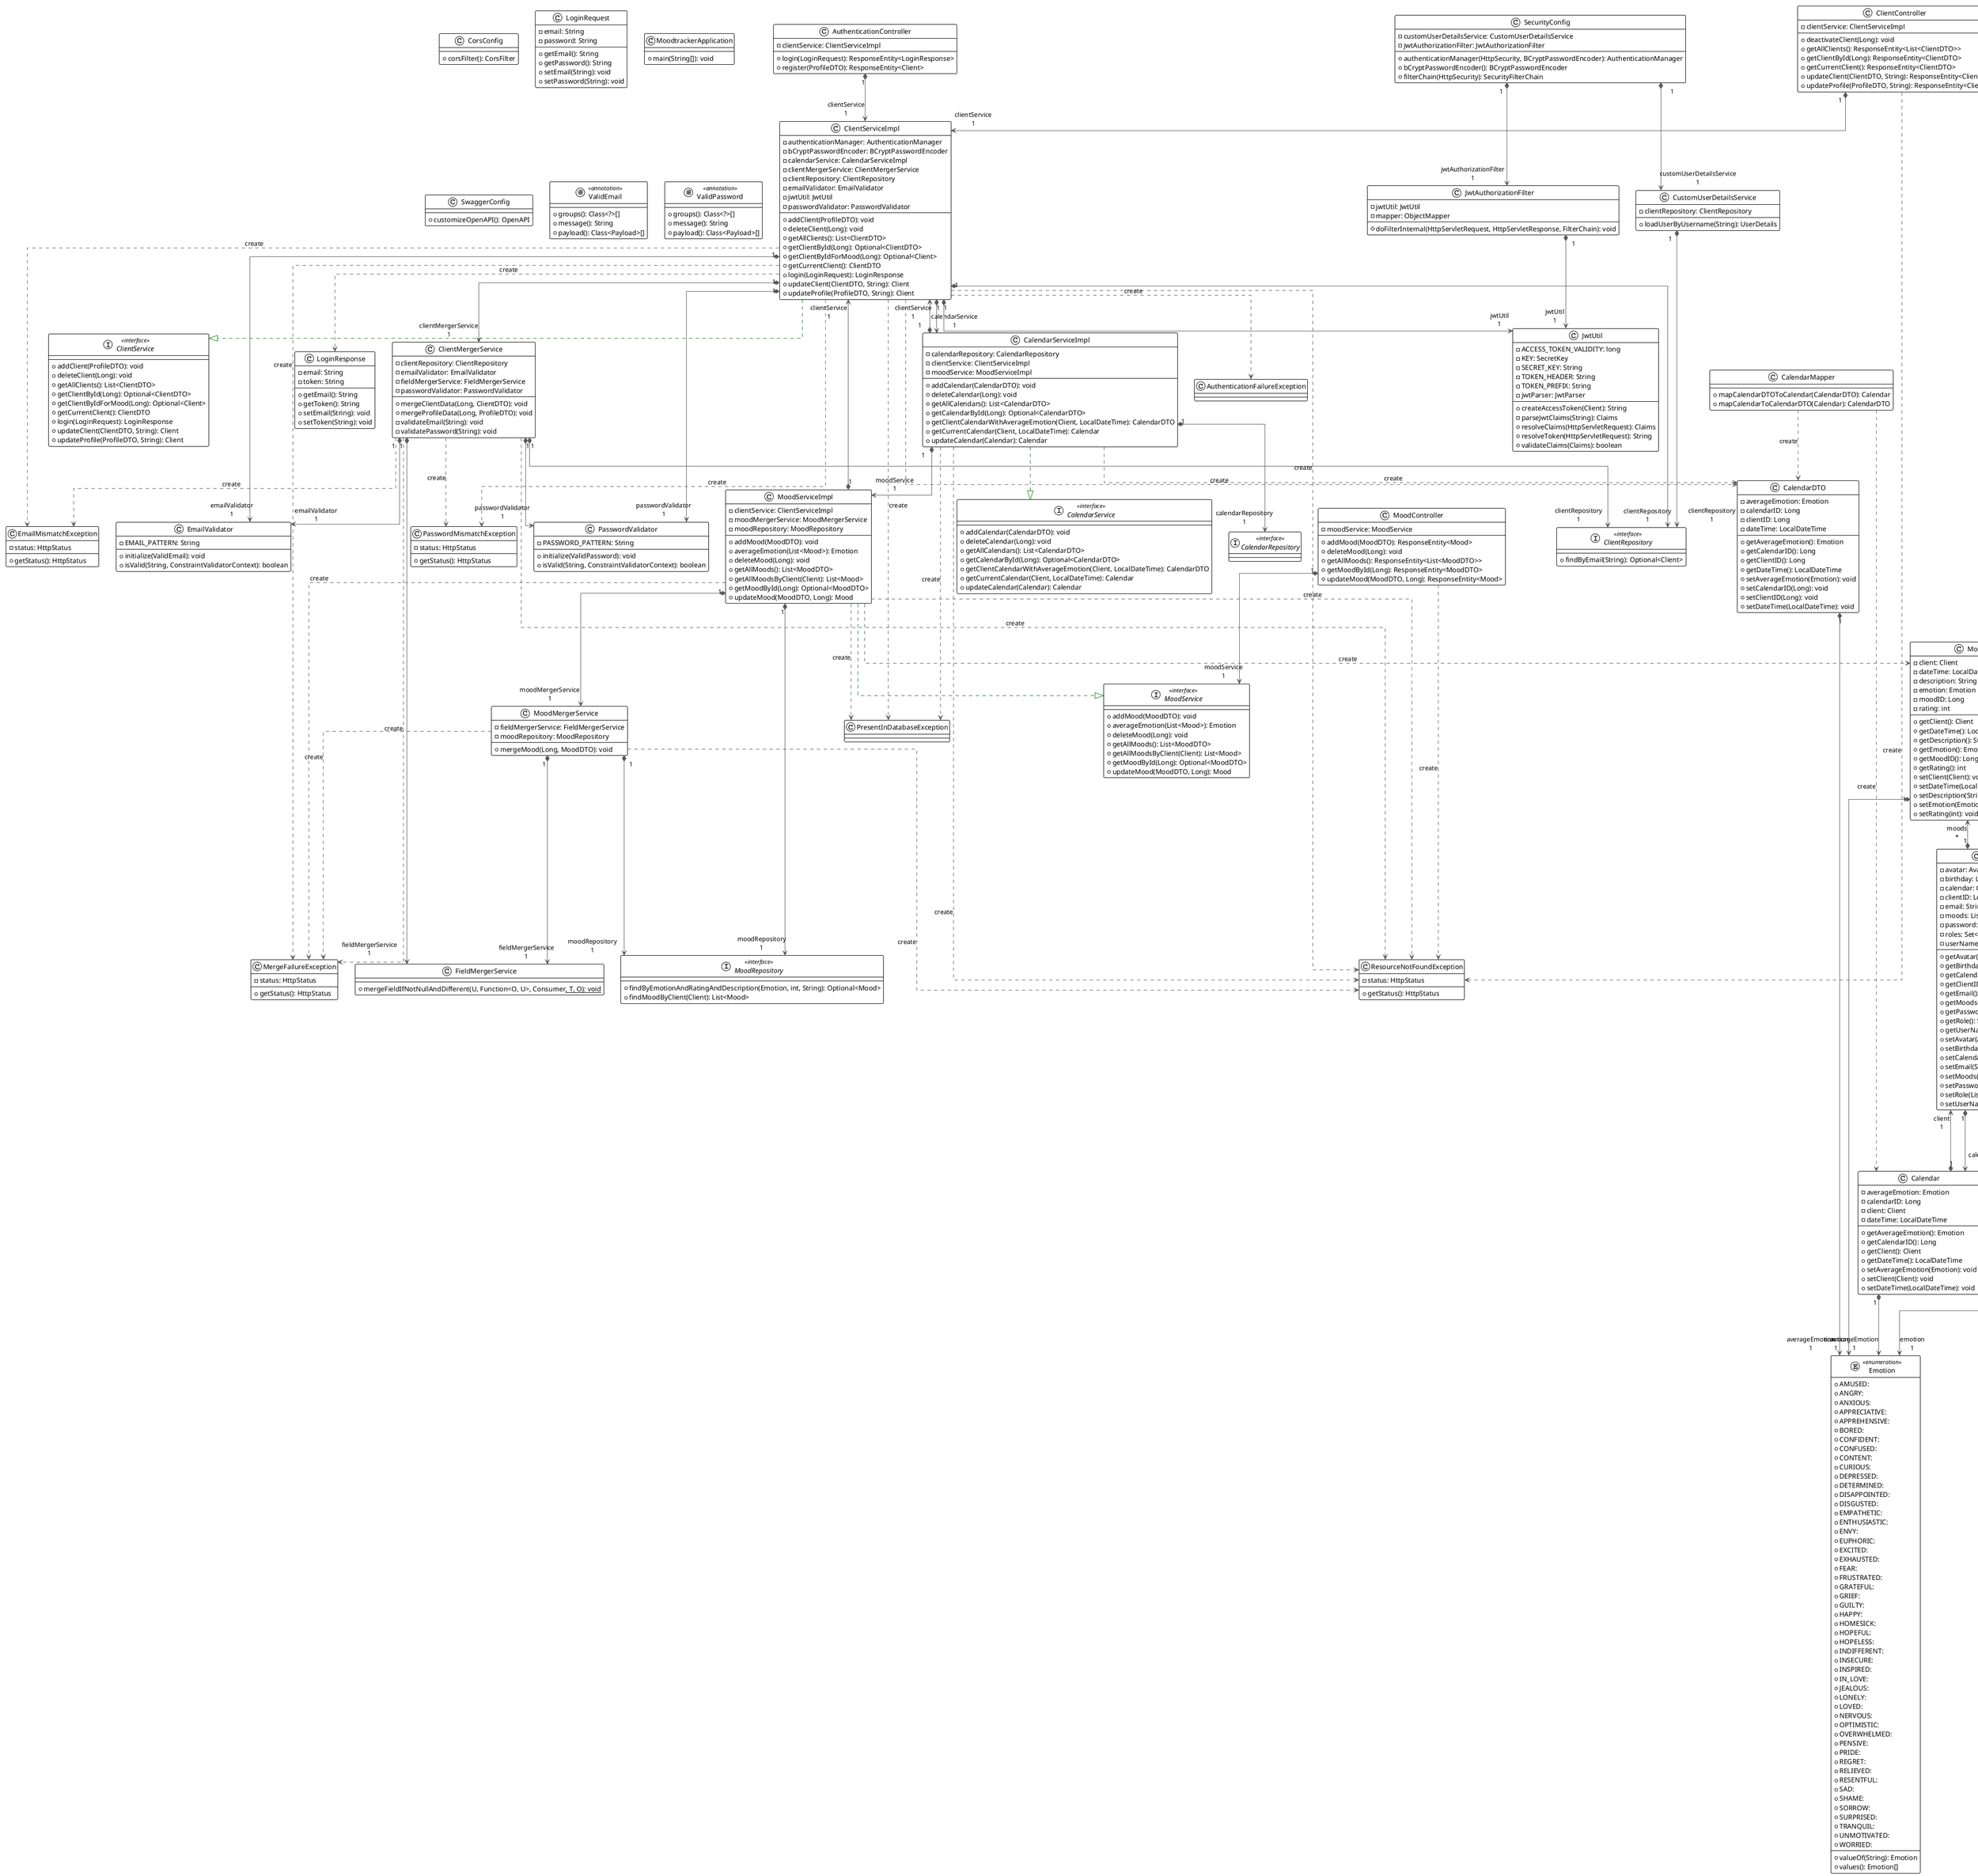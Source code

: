 @startuml

!theme plain
top to bottom direction
skinparam linetype ortho

class AuthenticationController {
  - clientService: ClientServiceImpl
  + login(LoginRequest): ResponseEntity<LoginResponse>
  + register(ProfileDTO): ResponseEntity<Client>
}
class AuthenticationFailureException
enum Avatar << enumeration >> {
  + DEFAULT: 
  + NO_CHANGE: 
  + OPTION1: 
  + OPTION2: 
  + OPTION3: 
  + OPTION4: 
  + OPTION5: 
  + valueOf(String): Avatar
  + values(): Avatar[]
}
class Calendar {
  - averageEmotion: Emotion
  - calendarID: Long
  - client: Client
  - dateTime: LocalDateTime
  + getAverageEmotion(): Emotion
  + getCalendarID(): Long
  + getClient(): Client
  + getDateTime(): LocalDateTime
  + setAverageEmotion(Emotion): void
  + setClient(Client): void
  + setDateTime(LocalDateTime): void
}
class CalendarDTO {
  - averageEmotion: Emotion
  - calendarID: Long
  - clientID: Long
  - dateTime: LocalDateTime
  + getAverageEmotion(): Emotion
  + getCalendarID(): Long
  + getClientID(): Long
  + getDateTime(): LocalDateTime
  + setAverageEmotion(Emotion): void
  + setCalendarID(Long): void
  + setClientID(Long): void
  + setDateTime(LocalDateTime): void
}
class CalendarMapper {
  + mapCalendarDTOToCalendar(CalendarDTO): Calendar
  + mapCalendarToCalendarDTO(Calendar): CalendarDTO
}
interface CalendarRepository << interface >>
interface CalendarService << interface >> {
  + addCalendar(CalendarDTO): void
  + deleteCalendar(Long): void
  + getAllCalendars(): List<CalendarDTO>
  + getCalendarById(Long): Optional<CalendarDTO>
  + getClientCalendarWithAverageEmotion(Client, LocalDateTime): CalendarDTO
  + getCurrentCalendar(Client, LocalDateTime): Calendar
  + updateCalendar(Calendar): Calendar
}
class CalendarServiceImpl {
  - calendarRepository: CalendarRepository
  - clientService: ClientServiceImpl
  - moodService: MoodServiceImpl
  + addCalendar(CalendarDTO): void
  + deleteCalendar(Long): void
  + getAllCalendars(): List<CalendarDTO>
  + getCalendarById(Long): Optional<CalendarDTO>
  + getClientCalendarWithAverageEmotion(Client, LocalDateTime): CalendarDTO
  + getCurrentCalendar(Client, LocalDateTime): Calendar
  + updateCalendar(Calendar): Calendar
}
class Client {
  - avatar: Avatar
  - birthday: LocalDate
  - calendar: Calendar
  - clientID: Long
  - email: String
  - moods: List<Mood>
  - password: String
  - roles: Set<Role>
  - userName: String
  + getAvatar(): Avatar
  + getBirthday(): LocalDate
  + getCalendar(): Calendar
  + getClientID(): Long
  + getEmail(): String
  + getMoods(): List<Mood>
  + getPassword(): String
  + getRole(): Set<Role>
  + getUserName(): String
  + setAvatar(Avatar): void
  + setBirthday(LocalDate): void
  + setCalendar(Calendar): void
  + setEmail(String): void
  + setMoods(List<Mood>): void
  + setPassword(String): void
  + setRole(List<String>): void
  + setUserName(String): void
}
class ClientController {
  - clientService: ClientServiceImpl
  + deactivateClient(Long): void
  + getAllClients(): ResponseEntity<List<ClientDTO>>
  + getClientById(Long): ResponseEntity<ClientDTO>
  + getCurrentClient(): ResponseEntity<ClientDTO>
  + updateClient(ClientDTO, String): ResponseEntity<Client>
  + updateProfile(ProfileDTO, String): ResponseEntity<Client>
}
class ClientDTO {
  - clientID: Long
  - email: String
  - password: String
  - userName: String
  + getClientID(): Long
  + getEmail(): String
  + getPassword(): String
  + getUserName(): String
  + setClientID(Long): void
  + setEmail(String): void
  + setPassword(String): void
  + setUserName(String): void
}
class ClientMapper {
  + mapClientDTOToClient(ClientDTO): Client
  + mapClientToClientDTO(Client): ClientDTO
}
class ClientMergerService {
  - clientRepository: ClientRepository
  - emailValidator: EmailValidator
  - fieldMergerService: FieldMergerService
  - passwordValidator: PasswordValidator
  + mergeClientData(Long, ClientDTO): void
  + mergeProfileData(Long, ProfileDTO): void
  - validateEmail(String): void
  - validatePassword(String): void
}
interface ClientRepository << interface >> {
  + findByEmail(String): Optional<Client>
}
interface ClientService << interface >> {
  + addClient(ProfileDTO): void
  + deleteClient(Long): void
  + getAllClients(): List<ClientDTO>
  + getClientById(Long): Optional<ClientDTO>
  + getClientByIdForMood(Long): Optional<Client>
  + getCurrentClient(): ClientDTO
  + login(LoginRequest): LoginResponse
  + updateClient(ClientDTO, String): Client
  + updateProfile(ProfileDTO, String): Client
}
class ClientServiceImpl {
  - authenticationManager: AuthenticationManager
  - bCryptPasswordEncoder: BCryptPasswordEncoder
  - calendarService: CalendarServiceImpl
  - clientMergerService: ClientMergerService
  - clientRepository: ClientRepository
  - emailValidator: EmailValidator
  - jwtUtil: JwtUtil
  - passwordValidator: PasswordValidator
  + addClient(ProfileDTO): void
  + deleteClient(Long): void
  + getAllClients(): List<ClientDTO>
  + getClientById(Long): Optional<ClientDTO>
  + getClientByIdForMood(Long): Optional<Client>
  + getCurrentClient(): ClientDTO
  + login(LoginRequest): LoginResponse
  + updateClient(ClientDTO, String): Client
  + updateProfile(ProfileDTO, String): Client
}
class CorsConfig {
  + corsFilter(): CorsFilter
}
class CustomUserDetailsService {
  - clientRepository: ClientRepository
  + loadUserByUsername(String): UserDetails
}
class EmailMismatchException {
  - status: HttpStatus
  + getStatus(): HttpStatus
}
class EmailValidator {
  - EMAIL_PATTERN: String
  + initialize(ValidEmail): void
  + isValid(String, ConstraintValidatorContext): boolean
}
enum Emotion << enumeration >> {
  + AMUSED: 
  + ANGRY: 
  + ANXIOUS: 
  + APPRECIATIVE: 
  + APPREHENSIVE: 
  + BORED: 
  + CONFIDENT: 
  + CONFUSED: 
  + CONTENT: 
  + CURIOUS: 
  + DEPRESSED: 
  + DETERMINED: 
  + DISAPPOINTED: 
  + DISGUSTED: 
  + EMPATHETIC: 
  + ENTHUSIASTIC: 
  + ENVY: 
  + EUPHORIC: 
  + EXCITED: 
  + EXHAUSTED: 
  + FEAR: 
  + FRUSTRATED: 
  + GRATEFUL: 
  + GRIEF: 
  + GUILTY: 
  + HAPPY: 
  + HOMESICK: 
  + HOPEFUL: 
  + HOPELESS: 
  + INDIFFERENT: 
  + INSECURE: 
  + INSPIRED: 
  + IN_LOVE: 
  + JEALOUS: 
  + LONELY: 
  + LOVED: 
  + NERVOUS: 
  + OPTIMISTIC: 
  + OVERWHELMED: 
  + PENSIVE: 
  + PRIDE: 
  + REGRET: 
  + RELIEVED: 
  + RESENTFUL: 
  + SAD: 
  + SHAME: 
  + SORROW: 
  + SURPRISED: 
  + TRANQUIL: 
  + UNMOTIVATED: 
  + WORRIED: 
  + valueOf(String): Emotion
  + values(): Emotion[]
}
class ErrorDetails {
  - errorCode: String
  - message: String
  - path: String
  - timestamp: LocalDateTime
  + getErrorCode(): String
  + getMessage(): String
  + getPath(): String
  + getTimestamp(): LocalDateTime
  + setErrorCode(String): void
  + setMessage(String): void
  + setPath(String): void
  + setTimestamp(LocalDateTime): void
  + toString(): String
}
class FieldMergerService {
  + mergeFieldIfNotNullAndDifferent(U, Function<O, U>, Consumer<U>, T, O): void
}
class GlobalExceptionHandler {
  + handleAuthenticationFailureException(AuthenticationFailureException, WebRequest): ResponseEntity<ErrorDetails>
  + handleClientPresentInDatabaseException(PresentInDatabaseException, WebRequest): ResponseEntity<ErrorDetails>
  + handleEmailMismatchException(EmailMismatchException, WebRequest): ResponseEntity<ErrorDetails>
  + handleGlobalException(Exception, WebRequest): ResponseEntity<ErrorDetails>
  + handleMergeFailureException(MergeFailureException, WebRequest): ResponseEntity<ErrorDetails>
  + handlePasswordMismatchException(PasswordMismatchException, WebRequest): ResponseEntity<ErrorDetails>
  + handleResourceNotFoundException(ResourceNotFoundException, WebRequest): ResponseEntity<ErrorDetails>
}
class JwtAuthorizationFilter {
  - jwtUtil: JwtUtil
  - mapper: ObjectMapper
  # doFilterInternal(HttpServletRequest, HttpServletResponse, FilterChain): void
}
class JwtUtil {
  - ACCESS_TOKEN_VALIDITY: long
  - KEY: SecretKey
  - SECRET_KEY: String
  - TOKEN_HEADER: String
  - TOKEN_PREFIX: String
  - jwtParser: JwtParser
  + createAccessToken(Client): String
  - parseJwtClaims(String): Claims
  + resolveClaims(HttpServletRequest): Claims
  + resolveToken(HttpServletRequest): String
  + validateClaims(Claims): boolean
}
class LoginRequest {
  - email: String
  - password: String
  + getEmail(): String
  + getPassword(): String
  + setEmail(String): void
  + setPassword(String): void
}
class LoginResponse {
  - email: String
  - token: String
  + getEmail(): String
  + getToken(): String
  + setEmail(String): void
  + setToken(String): void
}
class MergeFailureException {
  - status: HttpStatus
  + getStatus(): HttpStatus
}
class Mood {
  - client: Client
  - dateTime: LocalDateTime
  - description: String
  - emotion: Emotion
  - moodID: Long
  - rating: int
  + getClient(): Client
  + getDateTime(): LocalDateTime
  + getDescription(): String
  + getEmotion(): Emotion
  + getMoodID(): Long
  + getRating(): int
  + setClient(Client): void
  + setDateTime(LocalDateTime): void
  + setDescription(String): void
  + setEmotion(Emotion): void
  + setRating(int): void
}
class MoodController {
  - moodService: MoodService
  + addMood(MoodDTO): ResponseEntity<Mood>
  + deleteMood(Long): void
  + getAllMoods(): ResponseEntity<List<MoodDTO>>
  + getMoodById(Long): ResponseEntity<MoodDTO>
  + updateMood(MoodDTO, Long): ResponseEntity<Mood>
}
class MoodDTO {
  - clientID: Long
  - dateTime: LocalDateTime
  - description: String
  - emotion: Emotion
  - moodID: Long
  - rating: int
  + getClientID(): Long
  + getDateTime(): LocalDateTime
  + getDescription(): String
  + getEmotion(): Emotion
  + getMoodID(): Long
  + getRating(): int
  + setClientID(Long): void
  + setDateTime(LocalDateTime): void
  + setDescription(String): void
  + setEmotion(Emotion): void
  + setMoodID(Long): void
  + setRating(int): void
}
class MoodMapper {
  + mapMoodDTOToMood(MoodDTO, Client): Mood
  + mapMoodToMoodDTO(Mood): MoodDTO
}
class MoodMergerService {
  - fieldMergerService: FieldMergerService
  - moodRepository: MoodRepository
  + mergeMood(Long, MoodDTO): void
}
interface MoodRepository << interface >> {
  + findByEmotionAndRatingAndDescription(Emotion, int, String): Optional<Mood>
  + findMoodByClient(Client): List<Mood>
}
interface MoodService << interface >> {
  + addMood(MoodDTO): void
  + averageEmotion(List<Mood>): Emotion
  + deleteMood(Long): void
  + getAllMoods(): List<MoodDTO>
  + getAllMoodsByClient(Client): List<Mood>
  + getMoodById(Long): Optional<MoodDTO>
  + updateMood(MoodDTO, Long): Mood
}
class MoodServiceImpl {
  - clientService: ClientServiceImpl
  - moodMergerService: MoodMergerService
  - moodRepository: MoodRepository
  + addMood(MoodDTO): void
  + averageEmotion(List<Mood>): Emotion
  + deleteMood(Long): void
  + getAllMoods(): List<MoodDTO>
  + getAllMoodsByClient(Client): List<Mood>
  + getMoodById(Long): Optional<MoodDTO>
  + updateMood(MoodDTO, Long): Mood
}
class MoodtrackerApplication {
  + main(String[]): void
}
class PasswordMismatchException {
  - status: HttpStatus
  + getStatus(): HttpStatus
}
class PasswordValidator {
  - PASSWORD_PATTERN: String
  + initialize(ValidPassword): void
  + isValid(String, ConstraintValidatorContext): boolean
}
class PresentInDatabaseException
class ProfileDTO {
  - avatar: Avatar
  - birthday: LocalDate
  - clientID: Long
  - email: String
  - password: String
  - userName: String
  + getAvatar(): Avatar
  + getBirthday(): LocalDate
  + getClientID(): Long
  + getEmail(): String
  + getPassword(): String
  + getUserName(): String
  + setAvatar(Avatar): void
  + setBirthday(LocalDate): void
  + setClientID(Long): void
  + setEmail(String): void
  + setPassword(String): void
  + setUserName(String): void
}
class ProfileMapper {
  + mapClientToProfileDTO(Client): ProfileDTO
  + mapProfileDTOToProfile(ProfileDTO): Client
}
class ResourceNotFoundException {
  - status: HttpStatus
  + getStatus(): HttpStatus
}
enum Role << enumeration >> {
  + ADMIN: 
  + USER: 
  + valueOf(String): Role
  + values(): Role[]
}
class SecurityConfig {
  - customUserDetailsService: CustomUserDetailsService
  - jwtAuthorizationFilter: JwtAuthorizationFilter
  + authenticationManager(HttpSecurity, BCryptPasswordEncoder): AuthenticationManager
  + bCryptPasswordEncoder(): BCryptPasswordEncoder
  + filterChain(HttpSecurity): SecurityFilterChain
}
class SwaggerConfig {
  + customizeOpenAPI(): OpenAPI
}
annotation ValidEmail << annotation >> {
  + groups(): Class<?>[]
  + message(): String
  + payload(): Class<Payload>[]
}
annotation ValidPassword << annotation >> {
  + groups(): Class<?>[]
  + message(): String
  + payload(): Class<Payload>[]
}

AuthenticationController       "1" *-[#595959,plain]-> "clientService\n1" ClientServiceImpl              
Calendar                       "1" *-[#595959,plain]-> "client\n1" Client                         
Calendar                       "1" *-[#595959,plain]-> "averageEmotion\n1" Emotion                        
CalendarDTO                    "1" *-[#595959,plain]-> "averageEmotion\n1" Emotion                        
CalendarMapper                  -[#595959,dashed]->  Calendar                       : "«create»"
CalendarMapper                  -[#595959,dashed]->  CalendarDTO                    : "«create»"
CalendarServiceImpl             -[#595959,dashed]->  CalendarDTO                    : "«create»"
CalendarServiceImpl            "1" *-[#595959,plain]-> "calendarRepository\n1" CalendarRepository             
CalendarServiceImpl             -[#008200,dashed]-^  CalendarService                
CalendarServiceImpl            "1" *-[#595959,plain]-> "clientService\n1" ClientServiceImpl              
CalendarServiceImpl            "1" *-[#595959,plain]-> "moodService\n1" MoodServiceImpl                
CalendarServiceImpl             -[#595959,dashed]->  PresentInDatabaseException     : "«create»"
CalendarServiceImpl             -[#595959,dashed]->  ResourceNotFoundException      : "«create»"
Client                         "1" *-[#595959,plain]-> "avatar\n1" Avatar                         
Client                         "1" *-[#595959,plain]-> "calendar\n1" Calendar                       
Client                         "1" *-[#595959,plain]-> "moods\n*" Mood                           
Client                         "1" *-[#595959,plain]-> "roles\n*" Role                           
ClientController               "1" *-[#595959,plain]-> "clientService\n1" ClientServiceImpl              
ClientController                -[#595959,dashed]->  ResourceNotFoundException      : "«create»"
ClientMapper                    -[#595959,dashed]->  Client                         : "«create»"
ClientMapper                    -[#595959,dashed]->  ClientDTO                      : "«create»"
ClientMergerService            "1" *-[#595959,plain]-> "clientRepository\n1" ClientRepository               
ClientMergerService             -[#595959,dashed]->  EmailMismatchException         : "«create»"
ClientMergerService            "1" *-[#595959,plain]-> "emailValidator\n1" EmailValidator                 
ClientMergerService            "1" *-[#595959,plain]-> "fieldMergerService\n1" FieldMergerService             
ClientMergerService             -[#595959,dashed]->  MergeFailureException          : "«create»"
ClientMergerService             -[#595959,dashed]->  PasswordMismatchException      : "«create»"
ClientMergerService            "1" *-[#595959,plain]-> "passwordValidator\n1" PasswordValidator              
ClientMergerService             -[#595959,dashed]->  ResourceNotFoundException      : "«create»"
ClientServiceImpl               -[#595959,dashed]->  AuthenticationFailureException : "«create»"
ClientServiceImpl               -[#595959,dashed]->  CalendarDTO                    : "«create»"
ClientServiceImpl              "1" *-[#595959,plain]-> "calendarService\n1" CalendarServiceImpl            
ClientServiceImpl              "1" *-[#595959,plain]-> "clientMergerService\n1" ClientMergerService            
ClientServiceImpl              "1" *-[#595959,plain]-> "clientRepository\n1" ClientRepository               
ClientServiceImpl               -[#008200,dashed]-^  ClientService                  
ClientServiceImpl               -[#595959,dashed]->  EmailMismatchException         : "«create»"
ClientServiceImpl              "1" *-[#595959,plain]-> "emailValidator\n1" EmailValidator                 
ClientServiceImpl              "1" *-[#595959,plain]-> "jwtUtil\n1" JwtUtil                        
ClientServiceImpl               -[#595959,dashed]->  LoginResponse                  : "«create»"
ClientServiceImpl               -[#595959,dashed]->  MergeFailureException          : "«create»"
ClientServiceImpl               -[#595959,dashed]->  PasswordMismatchException      : "«create»"
ClientServiceImpl              "1" *-[#595959,plain]-> "passwordValidator\n1" PasswordValidator              
ClientServiceImpl               -[#595959,dashed]->  PresentInDatabaseException     : "«create»"
ClientServiceImpl               -[#595959,dashed]->  ResourceNotFoundException      : "«create»"
CustomUserDetailsService       "1" *-[#595959,plain]-> "clientRepository\n1" ClientRepository               
GlobalExceptionHandler          -[#595959,dashed]->  ErrorDetails                   : "«create»"
JwtAuthorizationFilter         "1" *-[#595959,plain]-> "jwtUtil\n1" JwtUtil                        
Mood                           "1" *-[#595959,plain]-> "client\n1" Client                         
Mood                           "1" *-[#595959,plain]-> "emotion\n1" Emotion                        
MoodController                 "1" *-[#595959,plain]-> "moodService\n1" MoodService                    
MoodController                  -[#595959,dashed]->  ResourceNotFoundException      : "«create»"
MoodDTO                        "1" *-[#595959,plain]-> "emotion\n1" Emotion                        
MoodMapper                      -[#595959,dashed]->  Mood                           : "«create»"
MoodMapper                      -[#595959,dashed]->  MoodDTO                        : "«create»"
MoodMergerService              "1" *-[#595959,plain]-> "fieldMergerService\n1" FieldMergerService             
MoodMergerService               -[#595959,dashed]->  MergeFailureException          : "«create»"
MoodMergerService              "1" *-[#595959,plain]-> "moodRepository\n1" MoodRepository                 
MoodMergerService               -[#595959,dashed]->  ResourceNotFoundException      : "«create»"
MoodServiceImpl                "1" *-[#595959,plain]-> "clientService\n1" ClientServiceImpl              
MoodServiceImpl                 -[#595959,dashed]->  MergeFailureException          : "«create»"
MoodServiceImpl                 -[#595959,dashed]->  Mood                           : "«create»"
MoodServiceImpl                "1" *-[#595959,plain]-> "moodMergerService\n1" MoodMergerService              
MoodServiceImpl                "1" *-[#595959,plain]-> "moodRepository\n1" MoodRepository                 
MoodServiceImpl                 -[#008200,dashed]-^  MoodService                    
MoodServiceImpl                 -[#595959,dashed]->  PresentInDatabaseException     : "«create»"
MoodServiceImpl                 -[#595959,dashed]->  ResourceNotFoundException      : "«create»"
ProfileDTO                     "1" *-[#595959,plain]-> "avatar\n1" Avatar                         
ProfileMapper                   -[#595959,dashed]->  Client                         : "«create»"
ProfileMapper                   -[#595959,dashed]->  ProfileDTO                     : "«create»"
SecurityConfig                 "1" *-[#595959,plain]-> "customUserDetailsService\n1" CustomUserDetailsService       
SecurityConfig                 "1" *-[#595959,plain]-> "jwtAuthorizationFilter\n1" JwtAuthorizationFilter         
@enduml
